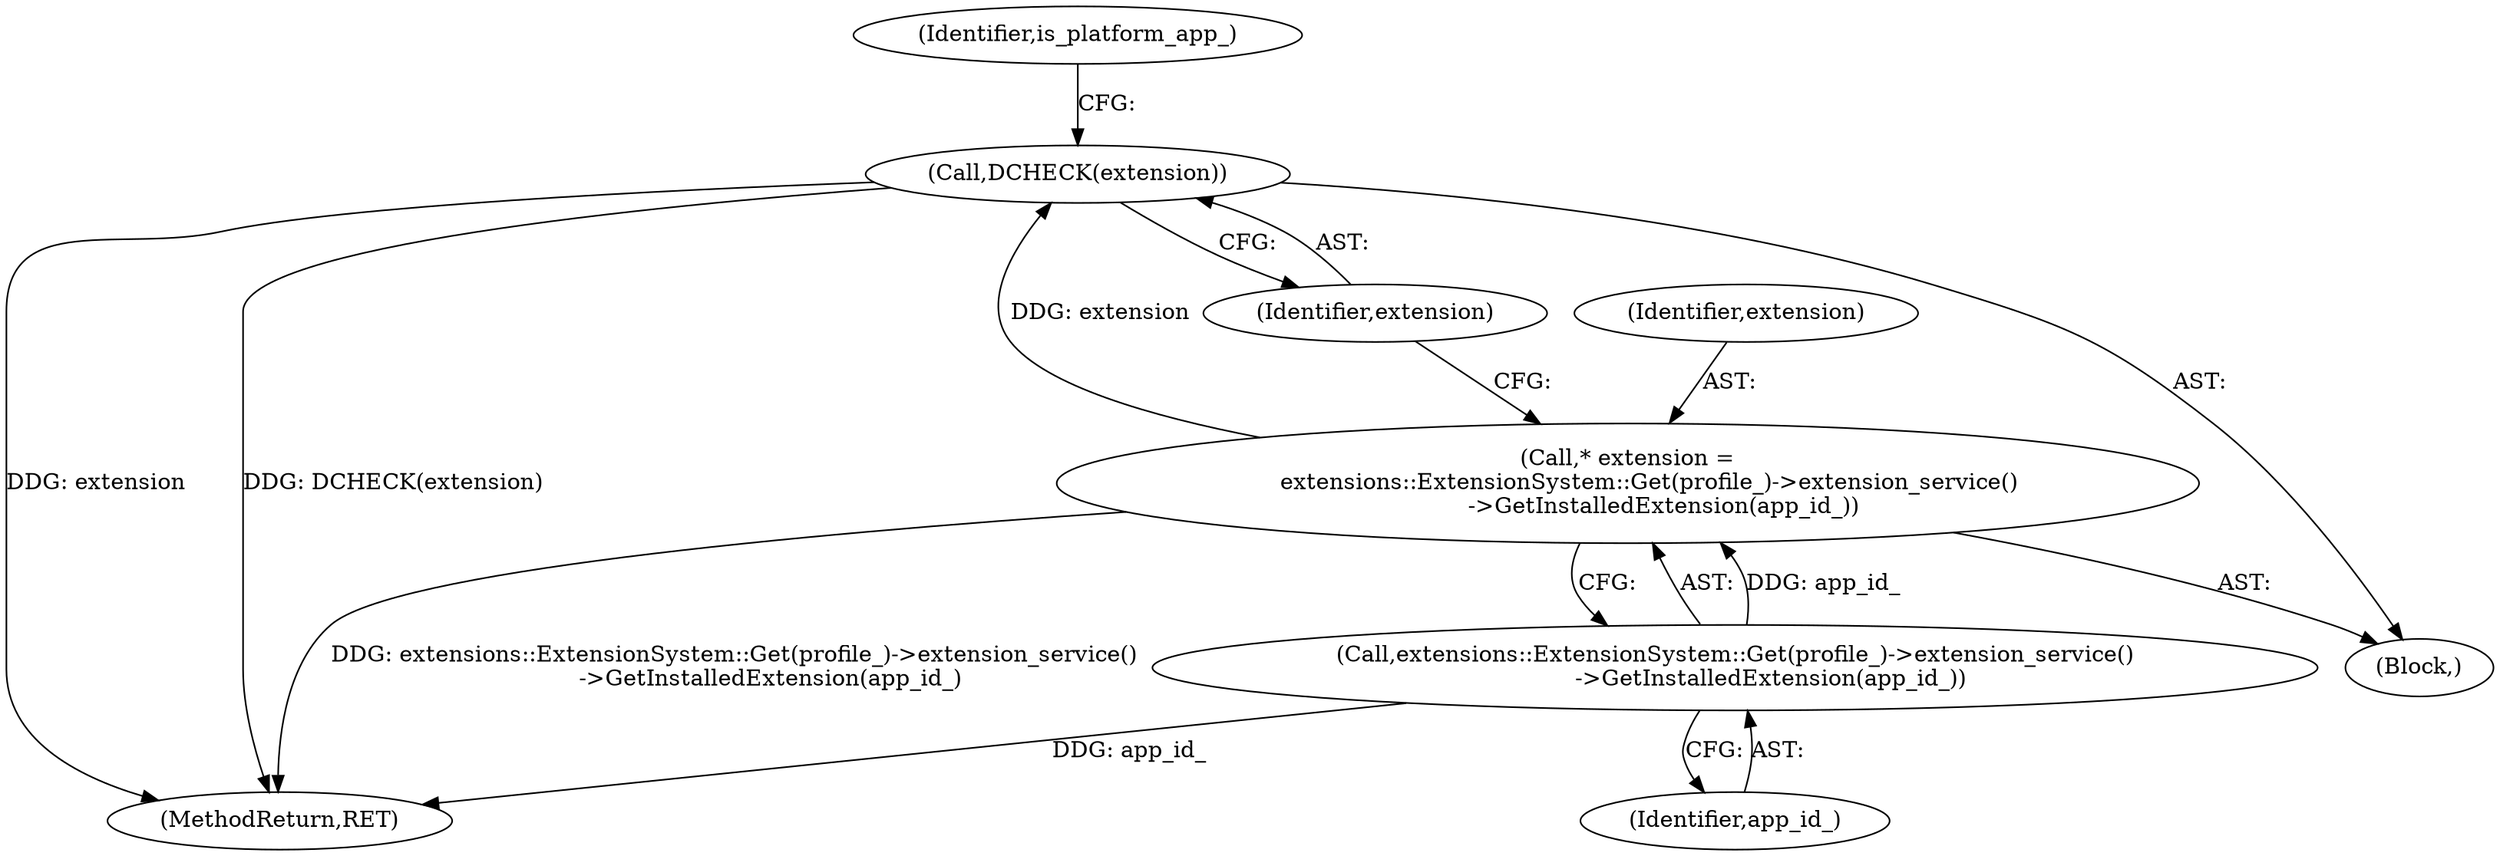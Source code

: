 digraph "1_Chrome_db93178bcaaf7e99ebb18bd51fa99b2feaf47e1f_5@pointer" {
"1000120" [label="(Call,DCHECK(extension))"];
"1000116" [label="(Call,* extension =\n      extensions::ExtensionSystem::Get(profile_)->extension_service()\n          ->GetInstalledExtension(app_id_))"];
"1000118" [label="(Call,extensions::ExtensionSystem::Get(profile_)->extension_service()\n          ->GetInstalledExtension(app_id_))"];
"1000130" [label="(MethodReturn,RET)"];
"1000119" [label="(Identifier,app_id_)"];
"1000105" [label="(Block,)"];
"1000121" [label="(Identifier,extension)"];
"1000120" [label="(Call,DCHECK(extension))"];
"1000116" [label="(Call,* extension =\n      extensions::ExtensionSystem::Get(profile_)->extension_service()\n          ->GetInstalledExtension(app_id_))"];
"1000118" [label="(Call,extensions::ExtensionSystem::Get(profile_)->extension_service()\n          ->GetInstalledExtension(app_id_))"];
"1000123" [label="(Identifier,is_platform_app_)"];
"1000117" [label="(Identifier,extension)"];
"1000120" -> "1000105"  [label="AST: "];
"1000120" -> "1000121"  [label="CFG: "];
"1000121" -> "1000120"  [label="AST: "];
"1000123" -> "1000120"  [label="CFG: "];
"1000120" -> "1000130"  [label="DDG: extension"];
"1000120" -> "1000130"  [label="DDG: DCHECK(extension)"];
"1000116" -> "1000120"  [label="DDG: extension"];
"1000116" -> "1000105"  [label="AST: "];
"1000116" -> "1000118"  [label="CFG: "];
"1000117" -> "1000116"  [label="AST: "];
"1000118" -> "1000116"  [label="AST: "];
"1000121" -> "1000116"  [label="CFG: "];
"1000116" -> "1000130"  [label="DDG: extensions::ExtensionSystem::Get(profile_)->extension_service()\n          ->GetInstalledExtension(app_id_)"];
"1000118" -> "1000116"  [label="DDG: app_id_"];
"1000118" -> "1000119"  [label="CFG: "];
"1000119" -> "1000118"  [label="AST: "];
"1000118" -> "1000130"  [label="DDG: app_id_"];
}
